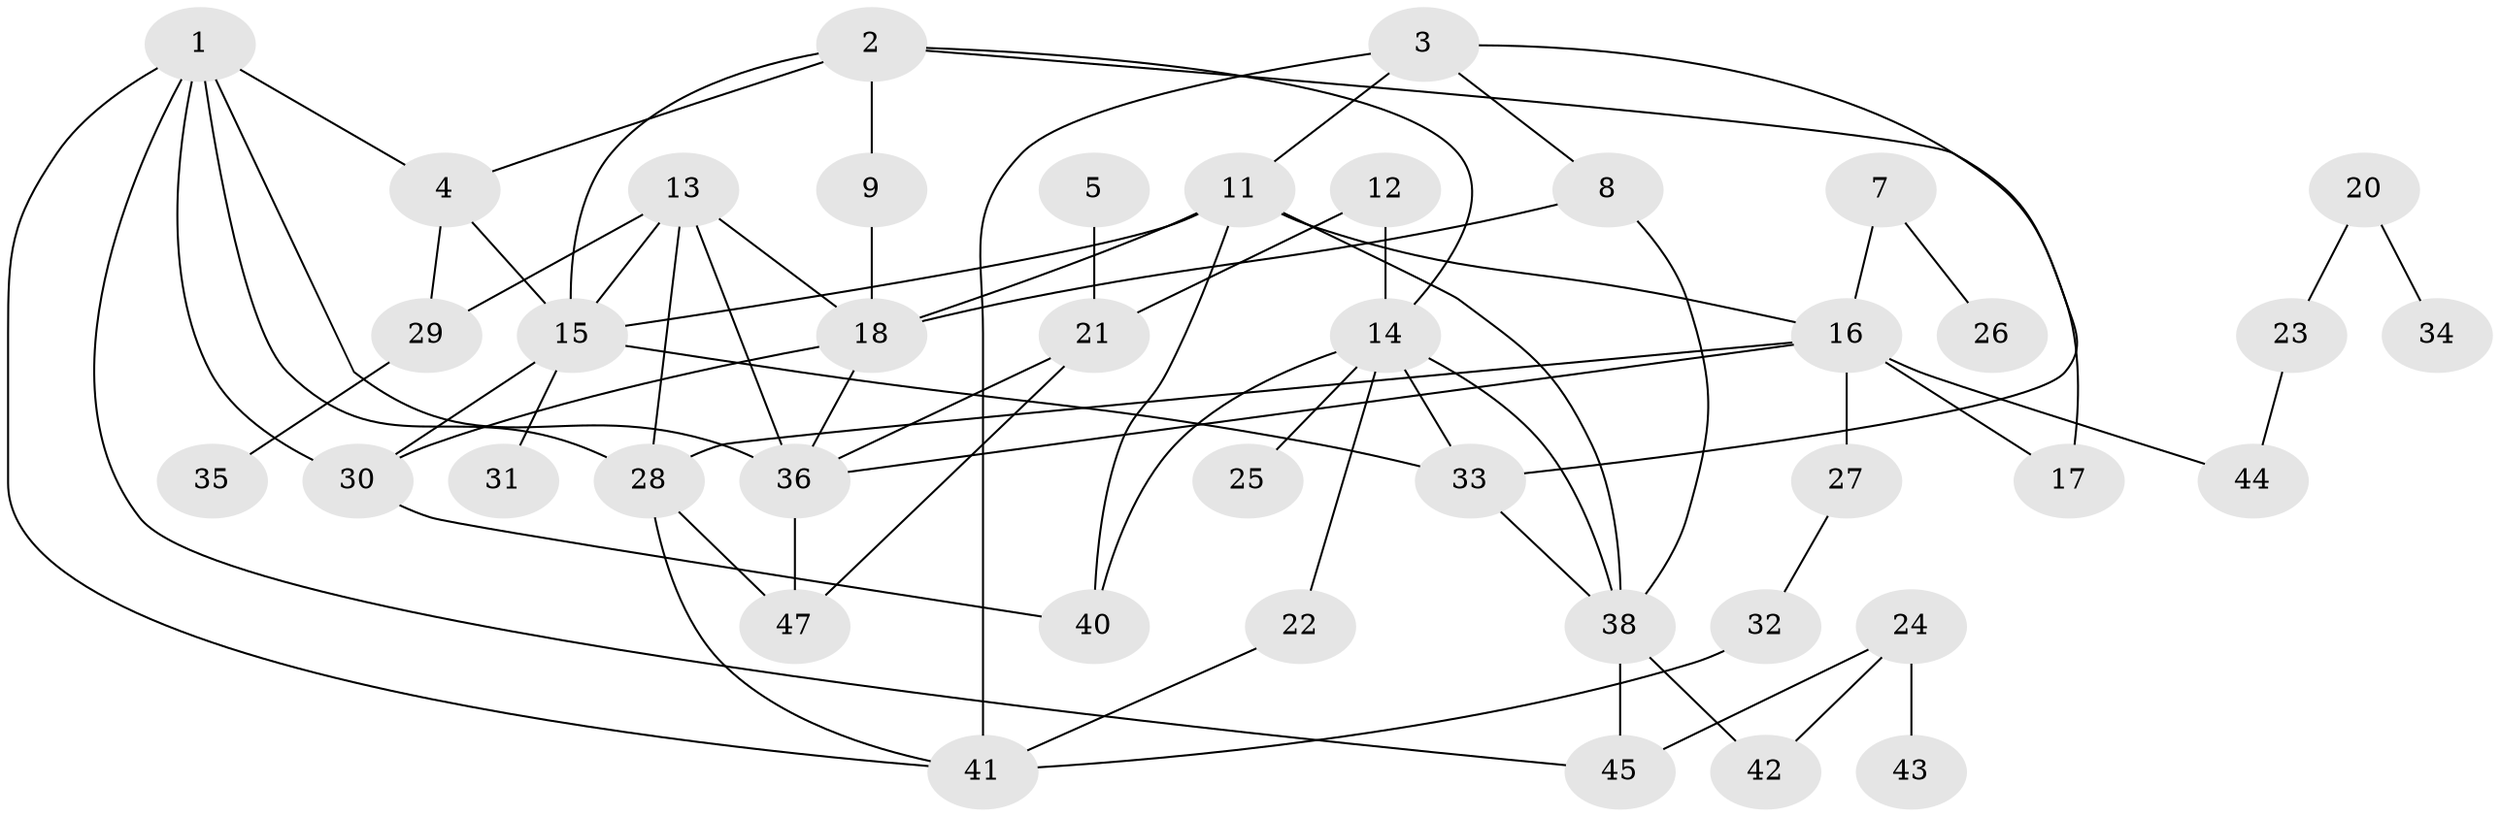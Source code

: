 // original degree distribution, {6: 0.030303030303030304, 5: 0.06060606060606061, 4: 0.13636363636363635, 1: 0.15151515151515152, 2: 0.25757575757575757, 3: 0.22727272727272727, 0: 0.09090909090909091, 7: 0.045454545454545456}
// Generated by graph-tools (version 1.1) at 2025/48/03/04/25 22:48:23]
// undirected, 41 vertices, 69 edges
graph export_dot {
  node [color=gray90,style=filled];
  1;
  2;
  3;
  4;
  5;
  7;
  8;
  9;
  11;
  12;
  13;
  14;
  15;
  16;
  17;
  18;
  20;
  21;
  22;
  23;
  24;
  25;
  26;
  27;
  28;
  29;
  30;
  31;
  32;
  33;
  34;
  35;
  36;
  38;
  40;
  41;
  42;
  43;
  44;
  45;
  47;
  1 -- 4 [weight=1.0];
  1 -- 28 [weight=1.0];
  1 -- 30 [weight=1.0];
  1 -- 36 [weight=1.0];
  1 -- 41 [weight=1.0];
  1 -- 45 [weight=1.0];
  2 -- 4 [weight=1.0];
  2 -- 9 [weight=1.0];
  2 -- 14 [weight=1.0];
  2 -- 15 [weight=1.0];
  2 -- 17 [weight=1.0];
  3 -- 8 [weight=1.0];
  3 -- 11 [weight=1.0];
  3 -- 33 [weight=1.0];
  3 -- 41 [weight=1.0];
  4 -- 15 [weight=1.0];
  4 -- 29 [weight=1.0];
  5 -- 21 [weight=1.0];
  7 -- 16 [weight=1.0];
  7 -- 26 [weight=1.0];
  8 -- 18 [weight=1.0];
  8 -- 38 [weight=1.0];
  9 -- 18 [weight=1.0];
  11 -- 15 [weight=1.0];
  11 -- 16 [weight=1.0];
  11 -- 18 [weight=1.0];
  11 -- 38 [weight=2.0];
  11 -- 40 [weight=1.0];
  12 -- 14 [weight=1.0];
  12 -- 21 [weight=1.0];
  13 -- 15 [weight=1.0];
  13 -- 18 [weight=1.0];
  13 -- 28 [weight=1.0];
  13 -- 29 [weight=1.0];
  13 -- 36 [weight=1.0];
  14 -- 22 [weight=1.0];
  14 -- 25 [weight=1.0];
  14 -- 33 [weight=1.0];
  14 -- 38 [weight=1.0];
  14 -- 40 [weight=1.0];
  15 -- 30 [weight=1.0];
  15 -- 31 [weight=1.0];
  15 -- 33 [weight=1.0];
  16 -- 17 [weight=1.0];
  16 -- 27 [weight=1.0];
  16 -- 28 [weight=1.0];
  16 -- 36 [weight=1.0];
  16 -- 44 [weight=1.0];
  18 -- 30 [weight=1.0];
  18 -- 36 [weight=1.0];
  20 -- 23 [weight=1.0];
  20 -- 34 [weight=1.0];
  21 -- 36 [weight=1.0];
  21 -- 47 [weight=1.0];
  22 -- 41 [weight=1.0];
  23 -- 44 [weight=1.0];
  24 -- 42 [weight=1.0];
  24 -- 43 [weight=1.0];
  24 -- 45 [weight=1.0];
  27 -- 32 [weight=1.0];
  28 -- 41 [weight=1.0];
  28 -- 47 [weight=1.0];
  29 -- 35 [weight=1.0];
  30 -- 40 [weight=1.0];
  32 -- 41 [weight=1.0];
  33 -- 38 [weight=1.0];
  36 -- 47 [weight=1.0];
  38 -- 42 [weight=1.0];
  38 -- 45 [weight=1.0];
}

